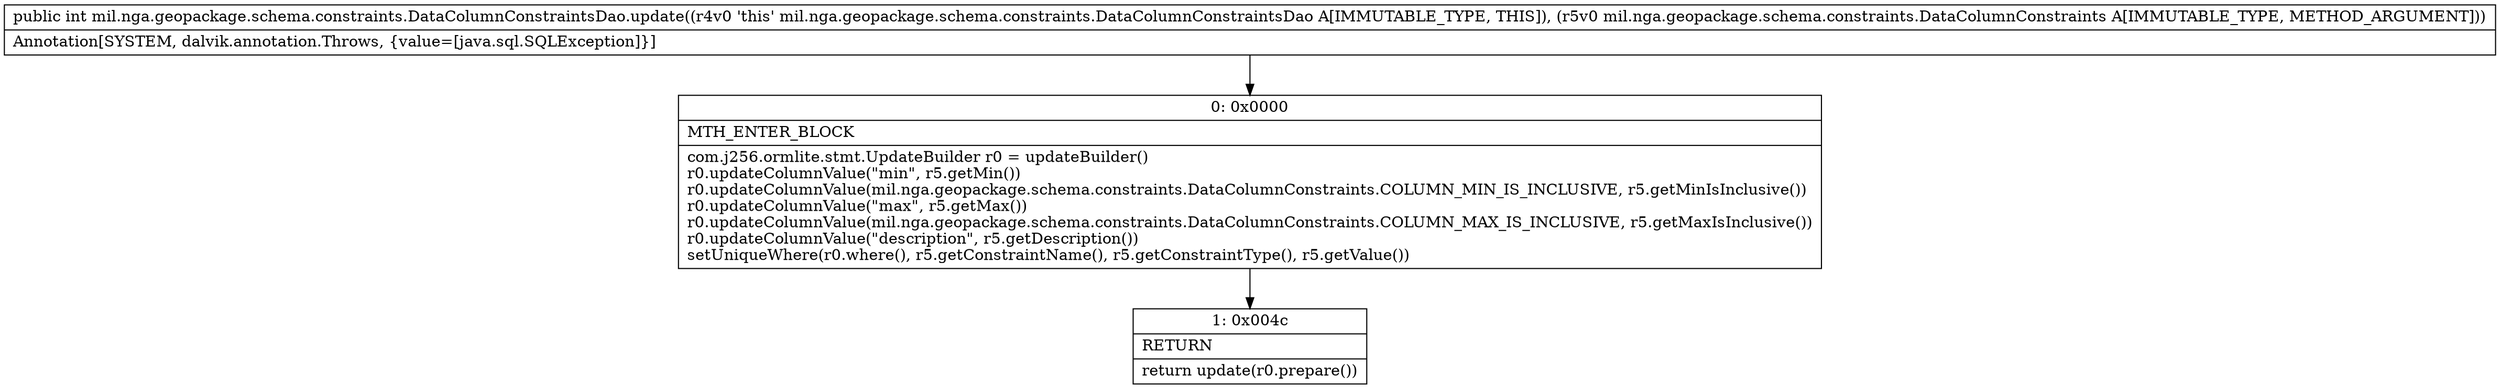 digraph "CFG formil.nga.geopackage.schema.constraints.DataColumnConstraintsDao.update(Lmil\/nga\/geopackage\/schema\/constraints\/DataColumnConstraints;)I" {
Node_0 [shape=record,label="{0\:\ 0x0000|MTH_ENTER_BLOCK\l|com.j256.ormlite.stmt.UpdateBuilder r0 = updateBuilder()\lr0.updateColumnValue(\"min\", r5.getMin())\lr0.updateColumnValue(mil.nga.geopackage.schema.constraints.DataColumnConstraints.COLUMN_MIN_IS_INCLUSIVE, r5.getMinIsInclusive())\lr0.updateColumnValue(\"max\", r5.getMax())\lr0.updateColumnValue(mil.nga.geopackage.schema.constraints.DataColumnConstraints.COLUMN_MAX_IS_INCLUSIVE, r5.getMaxIsInclusive())\lr0.updateColumnValue(\"description\", r5.getDescription())\lsetUniqueWhere(r0.where(), r5.getConstraintName(), r5.getConstraintType(), r5.getValue())\l}"];
Node_1 [shape=record,label="{1\:\ 0x004c|RETURN\l|return update(r0.prepare())\l}"];
MethodNode[shape=record,label="{public int mil.nga.geopackage.schema.constraints.DataColumnConstraintsDao.update((r4v0 'this' mil.nga.geopackage.schema.constraints.DataColumnConstraintsDao A[IMMUTABLE_TYPE, THIS]), (r5v0 mil.nga.geopackage.schema.constraints.DataColumnConstraints A[IMMUTABLE_TYPE, METHOD_ARGUMENT]))  | Annotation[SYSTEM, dalvik.annotation.Throws, \{value=[java.sql.SQLException]\}]\l}"];
MethodNode -> Node_0;
Node_0 -> Node_1;
}

